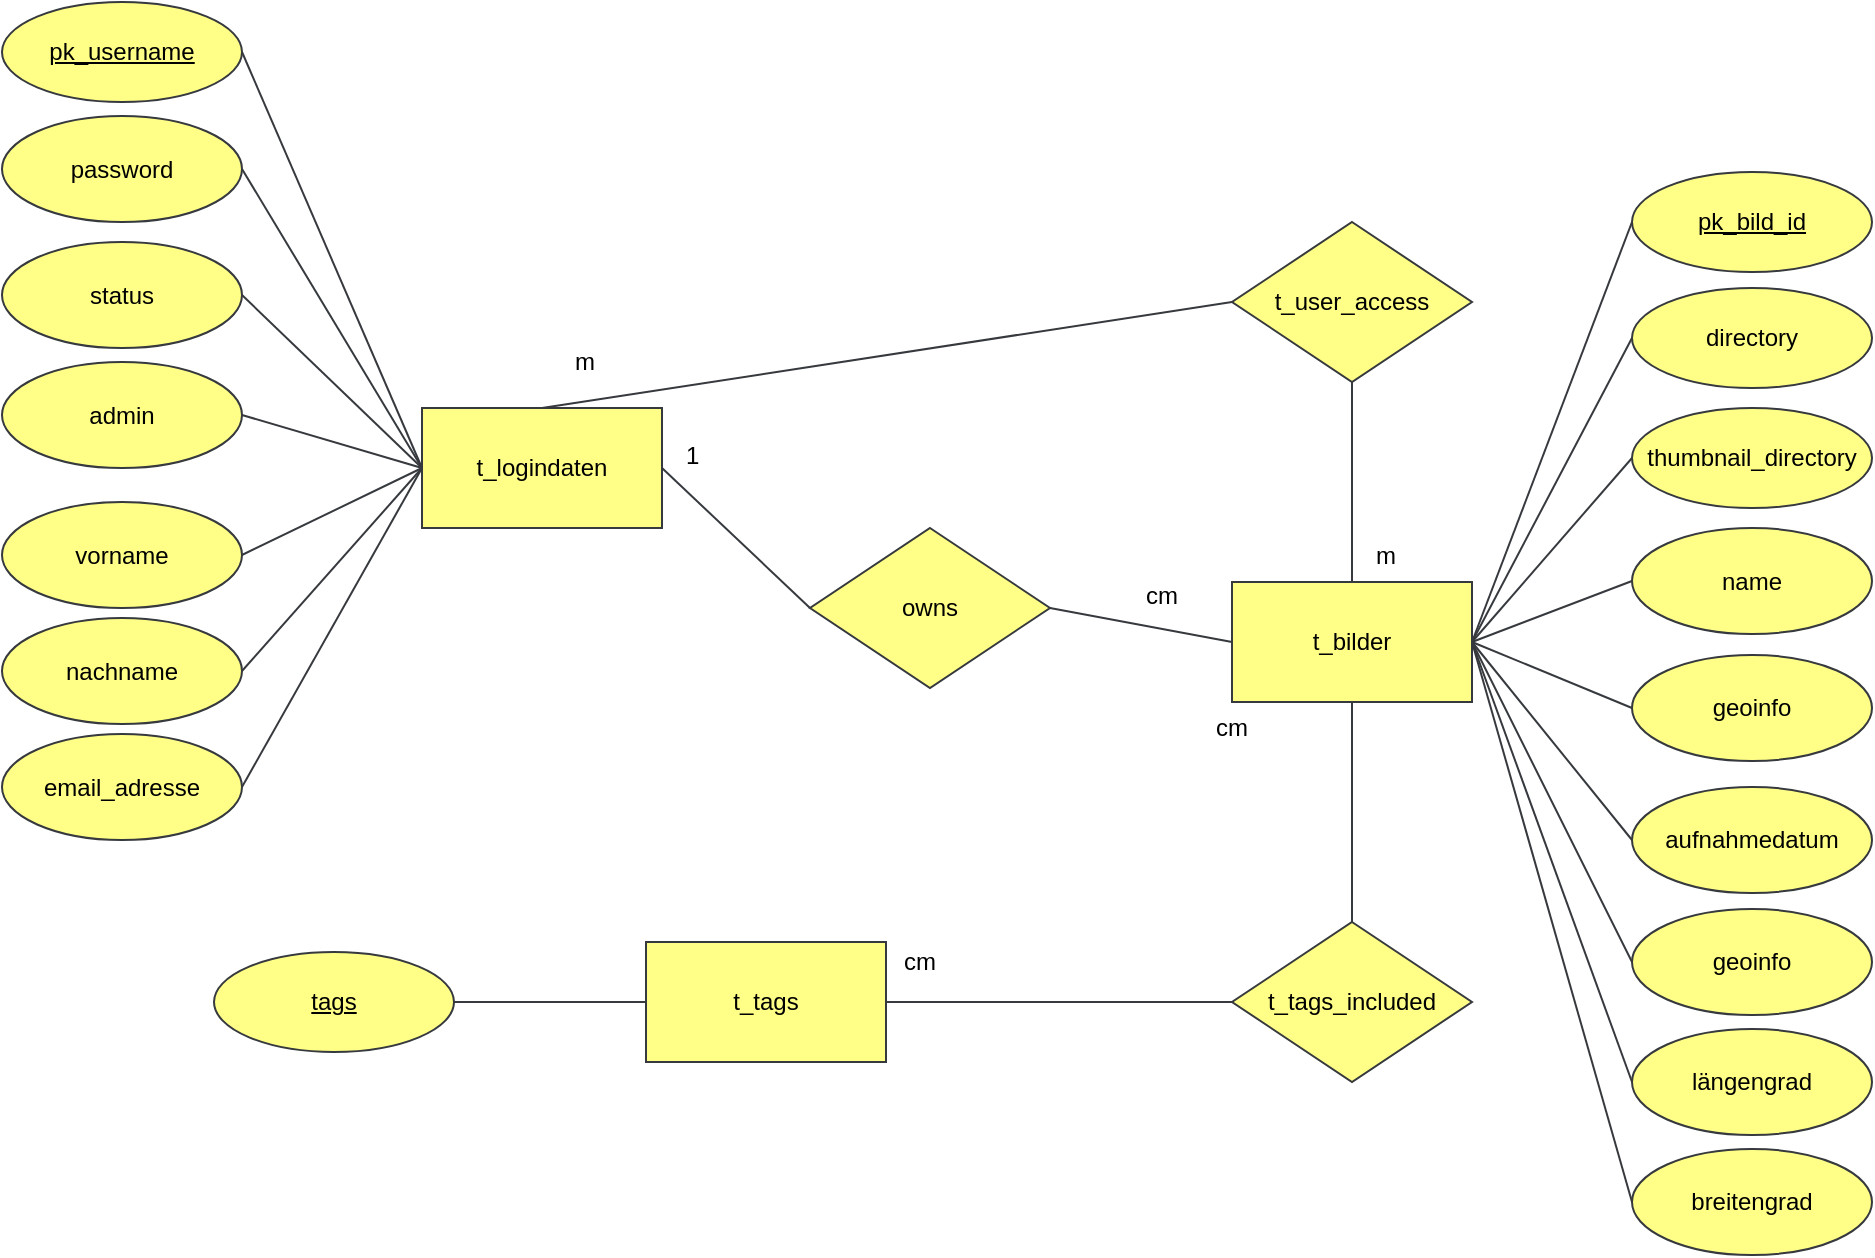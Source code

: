 <mxfile version="10.7.7" type="device"><diagram name="Page-1" id="edf60f1a-56cd-e834-aa8a-f176f3a09ee4"><mxGraphModel dx="1394" dy="796" grid="0" gridSize="10" guides="1" tooltips="1" connect="1" arrows="1" fold="1" page="1" pageScale="1" pageWidth="1100" pageHeight="850" background="#ffffff" math="0" shadow="0"><root><mxCell id="0"/><mxCell id="1" parent="0"/><mxCell id="_tiGaT_UiBhfCGNLS5t0-2" value="t_logindaten" style="rounded=0;whiteSpace=wrap;html=1;fillColor=#ffff88;strokeColor=#36393d;" parent="1" vertex="1"><mxGeometry x="230" y="223" width="120" height="60" as="geometry"/></mxCell><mxCell id="_tiGaT_UiBhfCGNLS5t0-3" value="t_bilder" style="rounded=0;whiteSpace=wrap;html=1;fillColor=#ffff88;strokeColor=#36393d;" parent="1" vertex="1"><mxGeometry x="635" y="310" width="120" height="60" as="geometry"/></mxCell><mxCell id="_tiGaT_UiBhfCGNLS5t0-5" value="t_tags" style="rounded=0;whiteSpace=wrap;html=1;fillColor=#ffff88;strokeColor=#36393d;" parent="1" vertex="1"><mxGeometry x="342" y="490" width="120" height="60" as="geometry"/></mxCell><mxCell id="_tiGaT_UiBhfCGNLS5t0-7" value="t_tags_included" style="rhombus;whiteSpace=wrap;html=1;fillColor=#ffff88;strokeColor=#36393d;" parent="1" vertex="1"><mxGeometry x="635" y="480" width="120" height="80" as="geometry"/></mxCell><mxCell id="_tiGaT_UiBhfCGNLS5t0-9" value="t_user_access" style="rhombus;whiteSpace=wrap;html=1;fillColor=#ffff88;strokeColor=#36393d;" parent="1" vertex="1"><mxGeometry x="635" y="130" width="120" height="80" as="geometry"/></mxCell><mxCell id="_tiGaT_UiBhfCGNLS5t0-10" value="&lt;u&gt;pk_username&lt;/u&gt;" style="ellipse;whiteSpace=wrap;html=1;fillColor=#ffff88;strokeColor=#36393d;" parent="1" vertex="1"><mxGeometry x="20" y="20" width="120" height="50" as="geometry"/></mxCell><mxCell id="_tiGaT_UiBhfCGNLS5t0-11" value="password" style="ellipse;whiteSpace=wrap;html=1;fillColor=#ffff88;strokeColor=#36393d;" parent="1" vertex="1"><mxGeometry x="20" y="77" width="120" height="53" as="geometry"/></mxCell><mxCell id="_tiGaT_UiBhfCGNLS5t0-12" value="status" style="ellipse;whiteSpace=wrap;html=1;fillColor=#ffff88;strokeColor=#36393d;" parent="1" vertex="1"><mxGeometry x="20" y="140" width="120" height="53" as="geometry"/></mxCell><mxCell id="_tiGaT_UiBhfCGNLS5t0-13" value="admin" style="ellipse;whiteSpace=wrap;html=1;fillColor=#ffff88;strokeColor=#36393d;" parent="1" vertex="1"><mxGeometry x="20" y="200" width="120" height="53" as="geometry"/></mxCell><mxCell id="_tiGaT_UiBhfCGNLS5t0-14" value="" style="endArrow=none;html=1;entryX=1;entryY=0.5;entryDx=0;entryDy=0;exitX=0;exitY=0.5;exitDx=0;exitDy=0;fillColor=#ffff88;strokeColor=#36393d;" parent="1" source="_tiGaT_UiBhfCGNLS5t0-2" target="_tiGaT_UiBhfCGNLS5t0-10" edge="1"><mxGeometry width="50" height="50" relative="1" as="geometry"><mxPoint x="220" y="90" as="sourcePoint"/><mxPoint x="230" y="20" as="targetPoint"/></mxGeometry></mxCell><mxCell id="_tiGaT_UiBhfCGNLS5t0-15" value="" style="endArrow=none;html=1;exitX=0;exitY=0.5;exitDx=0;exitDy=0;entryX=1;entryY=0.5;entryDx=0;entryDy=0;fillColor=#ffff88;strokeColor=#36393d;" parent="1" source="_tiGaT_UiBhfCGNLS5t0-2" target="_tiGaT_UiBhfCGNLS5t0-11" edge="1"><mxGeometry width="50" height="50" relative="1" as="geometry"><mxPoint x="177" y="187" as="sourcePoint"/><mxPoint x="150" y="55" as="targetPoint"/></mxGeometry></mxCell><mxCell id="_tiGaT_UiBhfCGNLS5t0-16" value="" style="endArrow=none;html=1;entryX=1;entryY=0.5;entryDx=0;entryDy=0;exitX=0;exitY=0.5;exitDx=0;exitDy=0;fillColor=#ffff88;strokeColor=#36393d;" parent="1" source="_tiGaT_UiBhfCGNLS5t0-2" target="_tiGaT_UiBhfCGNLS5t0-12" edge="1"><mxGeometry width="50" height="50" relative="1" as="geometry"><mxPoint x="230" y="90" as="sourcePoint"/><mxPoint x="150" y="55" as="targetPoint"/></mxGeometry></mxCell><mxCell id="_tiGaT_UiBhfCGNLS5t0-17" value="" style="endArrow=none;html=1;entryX=1;entryY=0.5;entryDx=0;entryDy=0;exitX=0;exitY=0.5;exitDx=0;exitDy=0;fillColor=#ffff88;strokeColor=#36393d;" parent="1" source="_tiGaT_UiBhfCGNLS5t0-2" target="_tiGaT_UiBhfCGNLS5t0-13" edge="1"><mxGeometry width="50" height="50" relative="1" as="geometry"><mxPoint x="270" y="240" as="sourcePoint"/><mxPoint x="150" y="177" as="targetPoint"/></mxGeometry></mxCell><mxCell id="_tiGaT_UiBhfCGNLS5t0-18" value="" style="endArrow=none;html=1;entryX=0;entryY=0.5;entryDx=0;entryDy=0;exitX=1;exitY=0.5;exitDx=0;exitDy=0;fillColor=#ffff88;strokeColor=#36393d;" parent="1" source="_tiGaT_UiBhfCGNLS5t0-2" target="97h2TPpx5q2VyjxiZG6x-1" edge="1"><mxGeometry width="50" height="50" relative="1" as="geometry"><mxPoint x="20" y="790" as="sourcePoint"/><mxPoint x="70" y="740" as="targetPoint"/></mxGeometry></mxCell><mxCell id="_tiGaT_UiBhfCGNLS5t0-19" value="" style="endArrow=none;html=1;entryX=0.5;entryY=0;entryDx=0;entryDy=0;exitX=0.5;exitY=1;exitDx=0;exitDy=0;fillColor=#ffff88;strokeColor=#36393d;" parent="1" source="_tiGaT_UiBhfCGNLS5t0-9" target="_tiGaT_UiBhfCGNLS5t0-3" edge="1"><mxGeometry width="50" height="50" relative="1" as="geometry"><mxPoint x="155" y="790" as="sourcePoint"/><mxPoint x="205" y="740" as="targetPoint"/></mxGeometry></mxCell><mxCell id="_tiGaT_UiBhfCGNLS5t0-20" value="" style="endArrow=none;html=1;entryX=0;entryY=0.5;entryDx=0;entryDy=0;exitX=0.5;exitY=0;exitDx=0;exitDy=0;fillColor=#ffff88;strokeColor=#36393d;" parent="1" source="_tiGaT_UiBhfCGNLS5t0-2" target="_tiGaT_UiBhfCGNLS5t0-9" edge="1"><mxGeometry width="50" height="50" relative="1" as="geometry"><mxPoint x="20" y="790" as="sourcePoint"/><mxPoint x="70" y="740" as="targetPoint"/></mxGeometry></mxCell><mxCell id="_tiGaT_UiBhfCGNLS5t0-50" value="m" style="text;html=1;resizable=0;points=[];align=center;verticalAlign=middle;labelBackgroundColor=#ffffff;" parent="_tiGaT_UiBhfCGNLS5t0-20" vertex="1" connectable="0"><mxGeometry x="-0.838" y="1" relative="1" as="geometry"><mxPoint x="-7" y="-17.5" as="offset"/></mxGeometry></mxCell><mxCell id="_tiGaT_UiBhfCGNLS5t0-22" value="name" style="ellipse;whiteSpace=wrap;html=1;fillColor=#ffff88;strokeColor=#36393d;" parent="1" vertex="1"><mxGeometry x="835" y="283" width="120" height="53" as="geometry"/></mxCell><mxCell id="_tiGaT_UiBhfCGNLS5t0-23" value="geoinfo" style="ellipse;whiteSpace=wrap;html=1;fillColor=#ffff88;strokeColor=#36393d;" parent="1" vertex="1"><mxGeometry x="835" y="346.5" width="120" height="53" as="geometry"/></mxCell><mxCell id="_tiGaT_UiBhfCGNLS5t0-24" value="aufnahmedatum" style="ellipse;whiteSpace=wrap;html=1;fillColor=#ffff88;strokeColor=#36393d;" parent="1" vertex="1"><mxGeometry x="835" y="412.5" width="120" height="53" as="geometry"/></mxCell><mxCell id="_tiGaT_UiBhfCGNLS5t0-26" value="" style="endArrow=none;html=1;entryX=0;entryY=0.5;entryDx=0;entryDy=0;exitX=1;exitY=0.5;exitDx=0;exitDy=0;fillColor=#ffff88;strokeColor=#36393d;" parent="1" source="_tiGaT_UiBhfCGNLS5t0-3" target="_tiGaT_UiBhfCGNLS5t0-22" edge="1"><mxGeometry width="50" height="50" relative="1" as="geometry"><mxPoint x="155" y="790" as="sourcePoint"/><mxPoint x="205" y="740" as="targetPoint"/></mxGeometry></mxCell><mxCell id="_tiGaT_UiBhfCGNLS5t0-27" value="" style="endArrow=none;html=1;entryX=0;entryY=0.5;entryDx=0;entryDy=0;exitX=1;exitY=0.5;exitDx=0;exitDy=0;fillColor=#ffff88;strokeColor=#36393d;" parent="1" source="_tiGaT_UiBhfCGNLS5t0-3" target="_tiGaT_UiBhfCGNLS5t0-23" edge="1"><mxGeometry width="50" height="50" relative="1" as="geometry"><mxPoint x="765" y="350" as="sourcePoint"/><mxPoint x="855" y="247" as="targetPoint"/></mxGeometry></mxCell><mxCell id="_tiGaT_UiBhfCGNLS5t0-28" value="" style="endArrow=none;html=1;entryX=0;entryY=0.5;entryDx=0;entryDy=0;exitX=1;exitY=0.5;exitDx=0;exitDy=0;fillColor=#ffff88;strokeColor=#36393d;" parent="1" source="_tiGaT_UiBhfCGNLS5t0-3" target="_tiGaT_UiBhfCGNLS5t0-24" edge="1"><mxGeometry width="50" height="50" relative="1" as="geometry"><mxPoint x="765" y="350" as="sourcePoint"/><mxPoint x="855" y="312" as="targetPoint"/></mxGeometry></mxCell><mxCell id="_tiGaT_UiBhfCGNLS5t0-30" value="breitengrad" style="ellipse;whiteSpace=wrap;html=1;fillColor=#ffff88;strokeColor=#36393d;" parent="1" vertex="1"><mxGeometry x="835" y="593.5" width="120" height="53" as="geometry"/></mxCell><mxCell id="_tiGaT_UiBhfCGNLS5t0-31" value="längengrad" style="ellipse;whiteSpace=wrap;html=1;fillColor=#ffff88;strokeColor=#36393d;" parent="1" vertex="1"><mxGeometry x="835" y="533.5" width="120" height="53" as="geometry"/></mxCell><mxCell id="_tiGaT_UiBhfCGNLS5t0-32" value="" style="endArrow=none;html=1;entryX=0;entryY=0.5;entryDx=0;entryDy=0;exitX=1;exitY=0.5;exitDx=0;exitDy=0;fillColor=#ffff88;strokeColor=#36393d;" parent="1" source="_tiGaT_UiBhfCGNLS5t0-3" target="_tiGaT_UiBhfCGNLS5t0-30" edge="1"><mxGeometry width="50" height="50" relative="1" as="geometry"><mxPoint x="786" y="633" as="sourcePoint"/><mxPoint x="205" y="740" as="targetPoint"/></mxGeometry></mxCell><mxCell id="_tiGaT_UiBhfCGNLS5t0-33" value="" style="endArrow=none;html=1;entryX=0;entryY=0.5;entryDx=0;entryDy=0;exitX=1;exitY=0.5;exitDx=0;exitDy=0;fillColor=#ffff88;strokeColor=#36393d;" parent="1" source="_tiGaT_UiBhfCGNLS5t0-3" target="_tiGaT_UiBhfCGNLS5t0-31" edge="1"><mxGeometry width="50" height="50" relative="1" as="geometry"><mxPoint x="786" y="633" as="sourcePoint"/><mxPoint x="1065" y="510" as="targetPoint"/></mxGeometry></mxCell><mxCell id="_tiGaT_UiBhfCGNLS5t0-34" value="" style="endArrow=none;html=1;entryX=0.5;entryY=1;entryDx=0;entryDy=0;exitX=0.5;exitY=0;exitDx=0;exitDy=0;fillColor=#ffff88;strokeColor=#36393d;" parent="1" source="_tiGaT_UiBhfCGNLS5t0-7" target="_tiGaT_UiBhfCGNLS5t0-3" edge="1"><mxGeometry width="50" height="50" relative="1" as="geometry"><mxPoint x="20" y="790" as="sourcePoint"/><mxPoint x="70" y="740" as="targetPoint"/></mxGeometry></mxCell><mxCell id="_tiGaT_UiBhfCGNLS5t0-35" value="" style="endArrow=none;html=1;entryX=0;entryY=0.5;entryDx=0;entryDy=0;exitX=1;exitY=0.5;exitDx=0;exitDy=0;fillColor=#ffff88;strokeColor=#36393d;" parent="1" source="_tiGaT_UiBhfCGNLS5t0-5" target="_tiGaT_UiBhfCGNLS5t0-7" edge="1"><mxGeometry width="50" height="50" relative="1" as="geometry"><mxPoint x="20" y="790" as="sourcePoint"/><mxPoint x="70" y="740" as="targetPoint"/></mxGeometry></mxCell><mxCell id="_tiGaT_UiBhfCGNLS5t0-37" value="vorname" style="ellipse;whiteSpace=wrap;html=1;fillColor=#ffff88;strokeColor=#36393d;" parent="1" vertex="1"><mxGeometry x="20" y="270" width="120" height="53" as="geometry"/></mxCell><mxCell id="_tiGaT_UiBhfCGNLS5t0-38" value="nachname" style="ellipse;whiteSpace=wrap;html=1;fillColor=#ffff88;strokeColor=#36393d;" parent="1" vertex="1"><mxGeometry x="20" y="328" width="120" height="53" as="geometry"/></mxCell><mxCell id="_tiGaT_UiBhfCGNLS5t0-39" value="email_adresse" style="ellipse;whiteSpace=wrap;html=1;fillColor=#ffff88;strokeColor=#36393d;" parent="1" vertex="1"><mxGeometry x="20" y="386" width="120" height="53" as="geometry"/></mxCell><mxCell id="_tiGaT_UiBhfCGNLS5t0-40" value="" style="endArrow=none;html=1;entryX=1;entryY=0.5;entryDx=0;entryDy=0;exitX=0;exitY=0.5;exitDx=0;exitDy=0;fillColor=#ffff88;strokeColor=#36393d;" parent="1" source="_tiGaT_UiBhfCGNLS5t0-2" target="_tiGaT_UiBhfCGNLS5t0-37" edge="1"><mxGeometry width="50" height="50" relative="1" as="geometry"><mxPoint x="170" y="340" as="sourcePoint"/><mxPoint x="70" y="740" as="targetPoint"/></mxGeometry></mxCell><mxCell id="_tiGaT_UiBhfCGNLS5t0-41" value="" style="endArrow=none;html=1;entryX=1;entryY=0.5;entryDx=0;entryDy=0;exitX=0;exitY=0.5;exitDx=0;exitDy=0;fillColor=#ffff88;strokeColor=#36393d;" parent="1" source="_tiGaT_UiBhfCGNLS5t0-2" target="_tiGaT_UiBhfCGNLS5t0-38" edge="1"><mxGeometry width="50" height="50" relative="1" as="geometry"><mxPoint x="170" y="340" as="sourcePoint"/><mxPoint x="150" y="307" as="targetPoint"/></mxGeometry></mxCell><mxCell id="_tiGaT_UiBhfCGNLS5t0-42" value="" style="endArrow=none;html=1;entryX=1;entryY=0.5;entryDx=0;entryDy=0;exitX=0;exitY=0.5;exitDx=0;exitDy=0;fillColor=#ffff88;strokeColor=#36393d;" parent="1" source="_tiGaT_UiBhfCGNLS5t0-2" target="_tiGaT_UiBhfCGNLS5t0-39" edge="1"><mxGeometry width="50" height="50" relative="1" as="geometry"><mxPoint x="170" y="340" as="sourcePoint"/><mxPoint x="150" y="365" as="targetPoint"/></mxGeometry></mxCell><mxCell id="_tiGaT_UiBhfCGNLS5t0-45" value="thumbnail_directory" style="ellipse;whiteSpace=wrap;html=1;fillColor=#ffff88;strokeColor=#36393d;" parent="1" vertex="1"><mxGeometry x="835" y="223" width="120" height="50" as="geometry"/></mxCell><mxCell id="_tiGaT_UiBhfCGNLS5t0-46" value="" style="endArrow=none;html=1;entryX=1;entryY=0.5;entryDx=0;entryDy=0;exitX=0;exitY=0.5;exitDx=0;exitDy=0;fillColor=#ffff88;strokeColor=#36393d;" parent="1" source="_tiGaT_UiBhfCGNLS5t0-45" target="_tiGaT_UiBhfCGNLS5t0-3" edge="1"><mxGeometry width="50" height="50" relative="1" as="geometry"><mxPoint x="155" y="790" as="sourcePoint"/><mxPoint x="205" y="740" as="targetPoint"/></mxGeometry></mxCell><mxCell id="_tiGaT_UiBhfCGNLS5t0-47" value="" style="endArrow=none;html=1;entryX=0;entryY=0.5;entryDx=0;entryDy=0;fillColor=#ffff88;strokeColor=#36393d;exitX=1;exitY=0.5;exitDx=0;exitDy=0;" parent="1" source="_tiGaT_UiBhfCGNLS5t0-48" target="_tiGaT_UiBhfCGNLS5t0-5" edge="1"><mxGeometry width="50" height="50" relative="1" as="geometry"><mxPoint x="560" y="780" as="sourcePoint"/><mxPoint x="70" y="740" as="targetPoint"/></mxGeometry></mxCell><mxCell id="_tiGaT_UiBhfCGNLS5t0-48" value="&lt;u&gt;tags&lt;/u&gt;" style="ellipse;whiteSpace=wrap;html=1;fillColor=#ffff88;strokeColor=#36393d;" parent="1" vertex="1"><mxGeometry x="126" y="495" width="120" height="50" as="geometry"/></mxCell><mxCell id="_tiGaT_UiBhfCGNLS5t0-51" value="m" style="text;html=1;resizable=0;points=[];autosize=1;align=left;verticalAlign=top;spacingTop=-4;" parent="1" vertex="1"><mxGeometry x="705" y="286.5" width="30" height="20" as="geometry"/></mxCell><mxCell id="_tiGaT_UiBhfCGNLS5t0-52" value="1" style="text;html=1;resizable=0;points=[];autosize=1;align=left;verticalAlign=top;spacingTop=-4;" parent="1" vertex="1"><mxGeometry x="360" y="236.5" width="20" height="20" as="geometry"/></mxCell><mxCell id="_tiGaT_UiBhfCGNLS5t0-53" value="cm" style="text;html=1;resizable=0;points=[];autosize=1;align=left;verticalAlign=top;spacingTop=-4;" parent="1" vertex="1"><mxGeometry x="590" y="306.5" width="30" height="20" as="geometry"/></mxCell><mxCell id="_tiGaT_UiBhfCGNLS5t0-60" value="cm" style="text;html=1;resizable=0;points=[];autosize=1;align=left;verticalAlign=top;spacingTop=-4;" parent="1" vertex="1"><mxGeometry x="625" y="373" width="30" height="20" as="geometry"/></mxCell><mxCell id="_tiGaT_UiBhfCGNLS5t0-61" value="cm" style="text;html=1;resizable=0;points=[];autosize=1;align=left;verticalAlign=top;spacingTop=-4;" parent="1" vertex="1"><mxGeometry x="469" y="490" width="30" height="20" as="geometry"/></mxCell><mxCell id="zSHqKq79gPqEIIAMbnN7-1" value="directory" style="ellipse;whiteSpace=wrap;html=1;fillColor=#ffff88;strokeColor=#36393d;" parent="1" vertex="1"><mxGeometry x="835" y="163" width="120" height="50" as="geometry"/></mxCell><mxCell id="zSHqKq79gPqEIIAMbnN7-2" value="" style="endArrow=none;html=1;entryX=1;entryY=0.5;entryDx=0;entryDy=0;exitX=0;exitY=0.5;exitDx=0;exitDy=0;fillColor=#ffff88;strokeColor=#36393d;" parent="1" source="zSHqKq79gPqEIIAMbnN7-1" target="_tiGaT_UiBhfCGNLS5t0-3" edge="1"><mxGeometry width="50" height="50" relative="1" as="geometry"><mxPoint x="855" y="190" as="sourcePoint"/><mxPoint x="765" y="350" as="targetPoint"/></mxGeometry></mxCell><mxCell id="NQgCjqdSlAaK7gb6r4Xs-1" value="geoinfo" style="ellipse;whiteSpace=wrap;html=1;fillColor=#ffff88;strokeColor=#36393d;" parent="1" vertex="1"><mxGeometry x="835" y="473.5" width="120" height="53" as="geometry"/></mxCell><mxCell id="NQgCjqdSlAaK7gb6r4Xs-2" value="" style="endArrow=none;html=1;entryX=0;entryY=0.5;entryDx=0;entryDy=0;exitX=1;exitY=0.5;exitDx=0;exitDy=0;fillColor=#ffff88;strokeColor=#36393d;" parent="1" source="_tiGaT_UiBhfCGNLS5t0-3" target="NQgCjqdSlAaK7gb6r4Xs-1" edge="1"><mxGeometry width="50" height="50" relative="1" as="geometry"><mxPoint x="786" y="633" as="sourcePoint"/><mxPoint x="845" y="706" as="targetPoint"/></mxGeometry></mxCell><mxCell id="NQgCjqdSlAaK7gb6r4Xs-3" value="&lt;u&gt;pk_bild_id&lt;/u&gt;" style="ellipse;whiteSpace=wrap;html=1;fillColor=#ffff88;strokeColor=#36393d;" parent="1" vertex="1"><mxGeometry x="835" y="105" width="120" height="50" as="geometry"/></mxCell><mxCell id="NQgCjqdSlAaK7gb6r4Xs-4" value="" style="endArrow=none;html=1;entryX=1;entryY=0.5;entryDx=0;entryDy=0;exitX=0;exitY=0.5;exitDx=0;exitDy=0;fillColor=#ffff88;strokeColor=#36393d;" parent="1" source="NQgCjqdSlAaK7gb6r4Xs-3" target="_tiGaT_UiBhfCGNLS5t0-3" edge="1"><mxGeometry width="50" height="50" relative="1" as="geometry"><mxPoint x="845" y="198" as="sourcePoint"/><mxPoint x="765" y="350" as="targetPoint"/></mxGeometry></mxCell><mxCell id="97h2TPpx5q2VyjxiZG6x-1" value="owns&lt;br&gt;" style="rhombus;whiteSpace=wrap;html=1;fillColor=#ffff88;strokeColor=#36393d;" parent="1" vertex="1"><mxGeometry x="424" y="283" width="120" height="80" as="geometry"/></mxCell><mxCell id="97h2TPpx5q2VyjxiZG6x-2" value="" style="endArrow=none;html=1;entryX=0;entryY=0.5;entryDx=0;entryDy=0;exitX=1;exitY=0.5;exitDx=0;exitDy=0;fillColor=#ffff88;strokeColor=#36393d;" parent="1" source="97h2TPpx5q2VyjxiZG6x-1" target="_tiGaT_UiBhfCGNLS5t0-3" edge="1"><mxGeometry width="50" height="50" relative="1" as="geometry"><mxPoint x="360" y="263" as="sourcePoint"/><mxPoint x="434" y="333" as="targetPoint"/></mxGeometry></mxCell></root></mxGraphModel></diagram></mxfile>